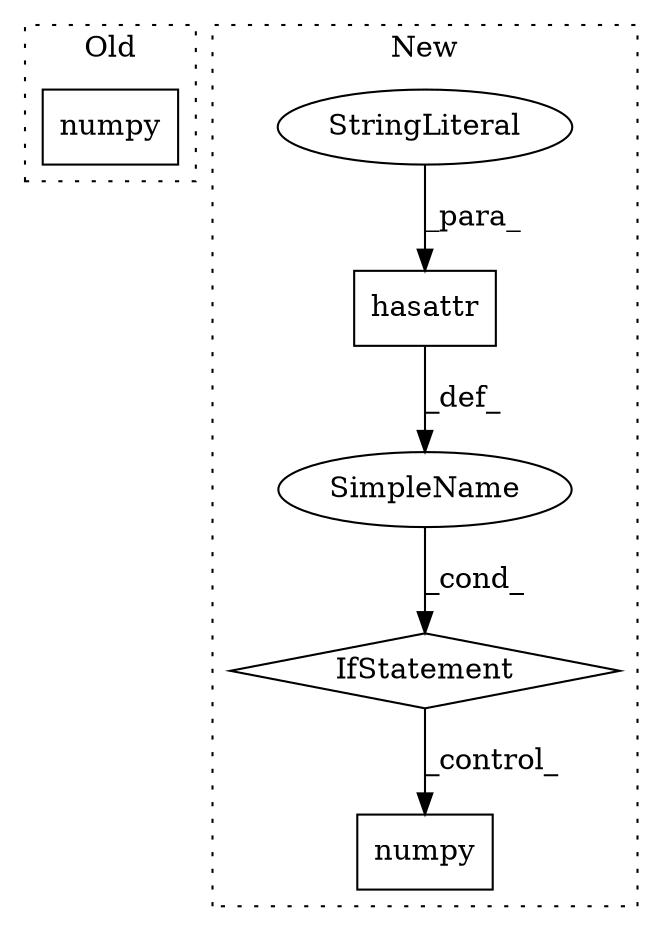 digraph G {
subgraph cluster0 {
1 [label="numpy" a="32" s="2893" l="7" shape="box"];
label = "Old";
style="dotted";
}
subgraph cluster1 {
2 [label="hasattr" a="32" s="3188,3218" l="8,1" shape="box"];
3 [label="IfStatement" a="25" s="3168,3219" l="4,2" shape="diamond"];
4 [label="StringLiteral" a="45" s="3211" l="7" shape="ellipse"];
5 [label="numpy" a="32" s="3352" l="7" shape="box"];
6 [label="SimpleName" a="42" s="" l="" shape="ellipse"];
label = "New";
style="dotted";
}
2 -> 6 [label="_def_"];
3 -> 5 [label="_control_"];
4 -> 2 [label="_para_"];
6 -> 3 [label="_cond_"];
}